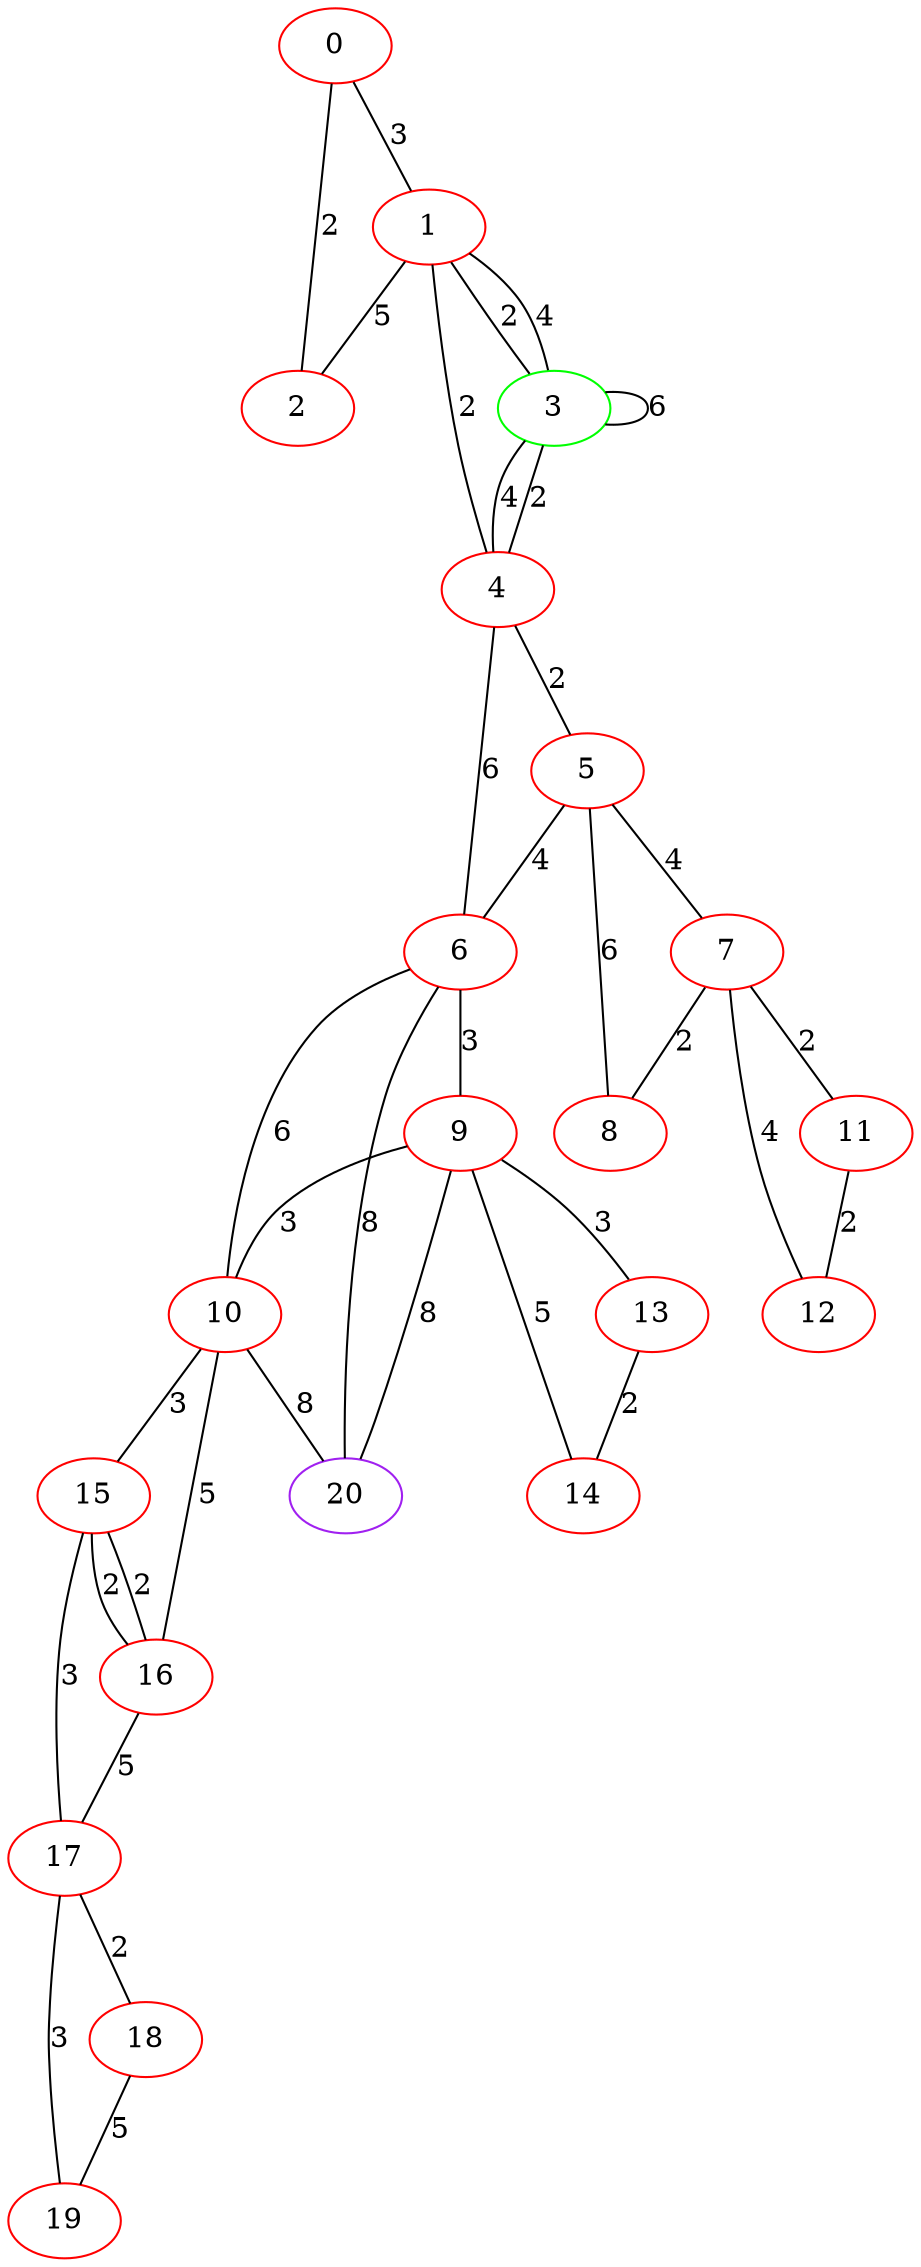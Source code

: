 graph "" {
0 [color=red, weight=1];
1 [color=red, weight=1];
2 [color=red, weight=1];
3 [color=green, weight=2];
4 [color=red, weight=1];
5 [color=red, weight=1];
6 [color=red, weight=1];
7 [color=red, weight=1];
8 [color=red, weight=1];
9 [color=red, weight=1];
10 [color=red, weight=1];
11 [color=red, weight=1];
12 [color=red, weight=1];
13 [color=red, weight=1];
14 [color=red, weight=1];
15 [color=red, weight=1];
16 [color=red, weight=1];
17 [color=red, weight=1];
18 [color=red, weight=1];
19 [color=red, weight=1];
20 [color=purple, weight=4];
0 -- 1  [key=0, label=3];
0 -- 2  [key=0, label=2];
1 -- 2  [key=0, label=5];
1 -- 3  [key=0, label=2];
1 -- 3  [key=1, label=4];
1 -- 4  [key=0, label=2];
3 -- 3  [key=0, label=6];
3 -- 4  [key=0, label=4];
3 -- 4  [key=1, label=2];
4 -- 5  [key=0, label=2];
4 -- 6  [key=0, label=6];
5 -- 8  [key=0, label=6];
5 -- 6  [key=0, label=4];
5 -- 7  [key=0, label=4];
6 -- 9  [key=0, label=3];
6 -- 10  [key=0, label=6];
6 -- 20  [key=0, label=8];
7 -- 8  [key=0, label=2];
7 -- 11  [key=0, label=2];
7 -- 12  [key=0, label=4];
9 -- 10  [key=0, label=3];
9 -- 14  [key=0, label=5];
9 -- 20  [key=0, label=8];
9 -- 13  [key=0, label=3];
10 -- 16  [key=0, label=5];
10 -- 20  [key=0, label=8];
10 -- 15  [key=0, label=3];
11 -- 12  [key=0, label=2];
13 -- 14  [key=0, label=2];
15 -- 16  [key=0, label=2];
15 -- 16  [key=1, label=2];
15 -- 17  [key=0, label=3];
16 -- 17  [key=0, label=5];
17 -- 18  [key=0, label=2];
17 -- 19  [key=0, label=3];
18 -- 19  [key=0, label=5];
}
